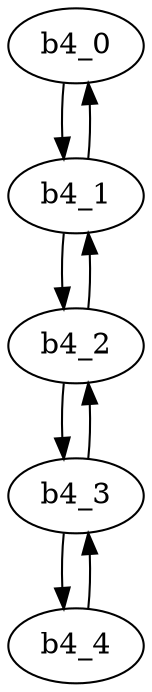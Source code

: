 digraph buffer4 {
    b4_0 -> b4_1 -> b4_2 -> b4_3 -> b4_4 [channel = in, send = f]
    b4_4 -> b4_3 -> b4_2 -> b4_1 -> b4_0 [channel = out, send = t]
    b4_0 [class = zero]
    b4_1 [class = one]
    b4_2 [class = two]
    b4_3 [class = three]
    b4_4 [class = four]
}